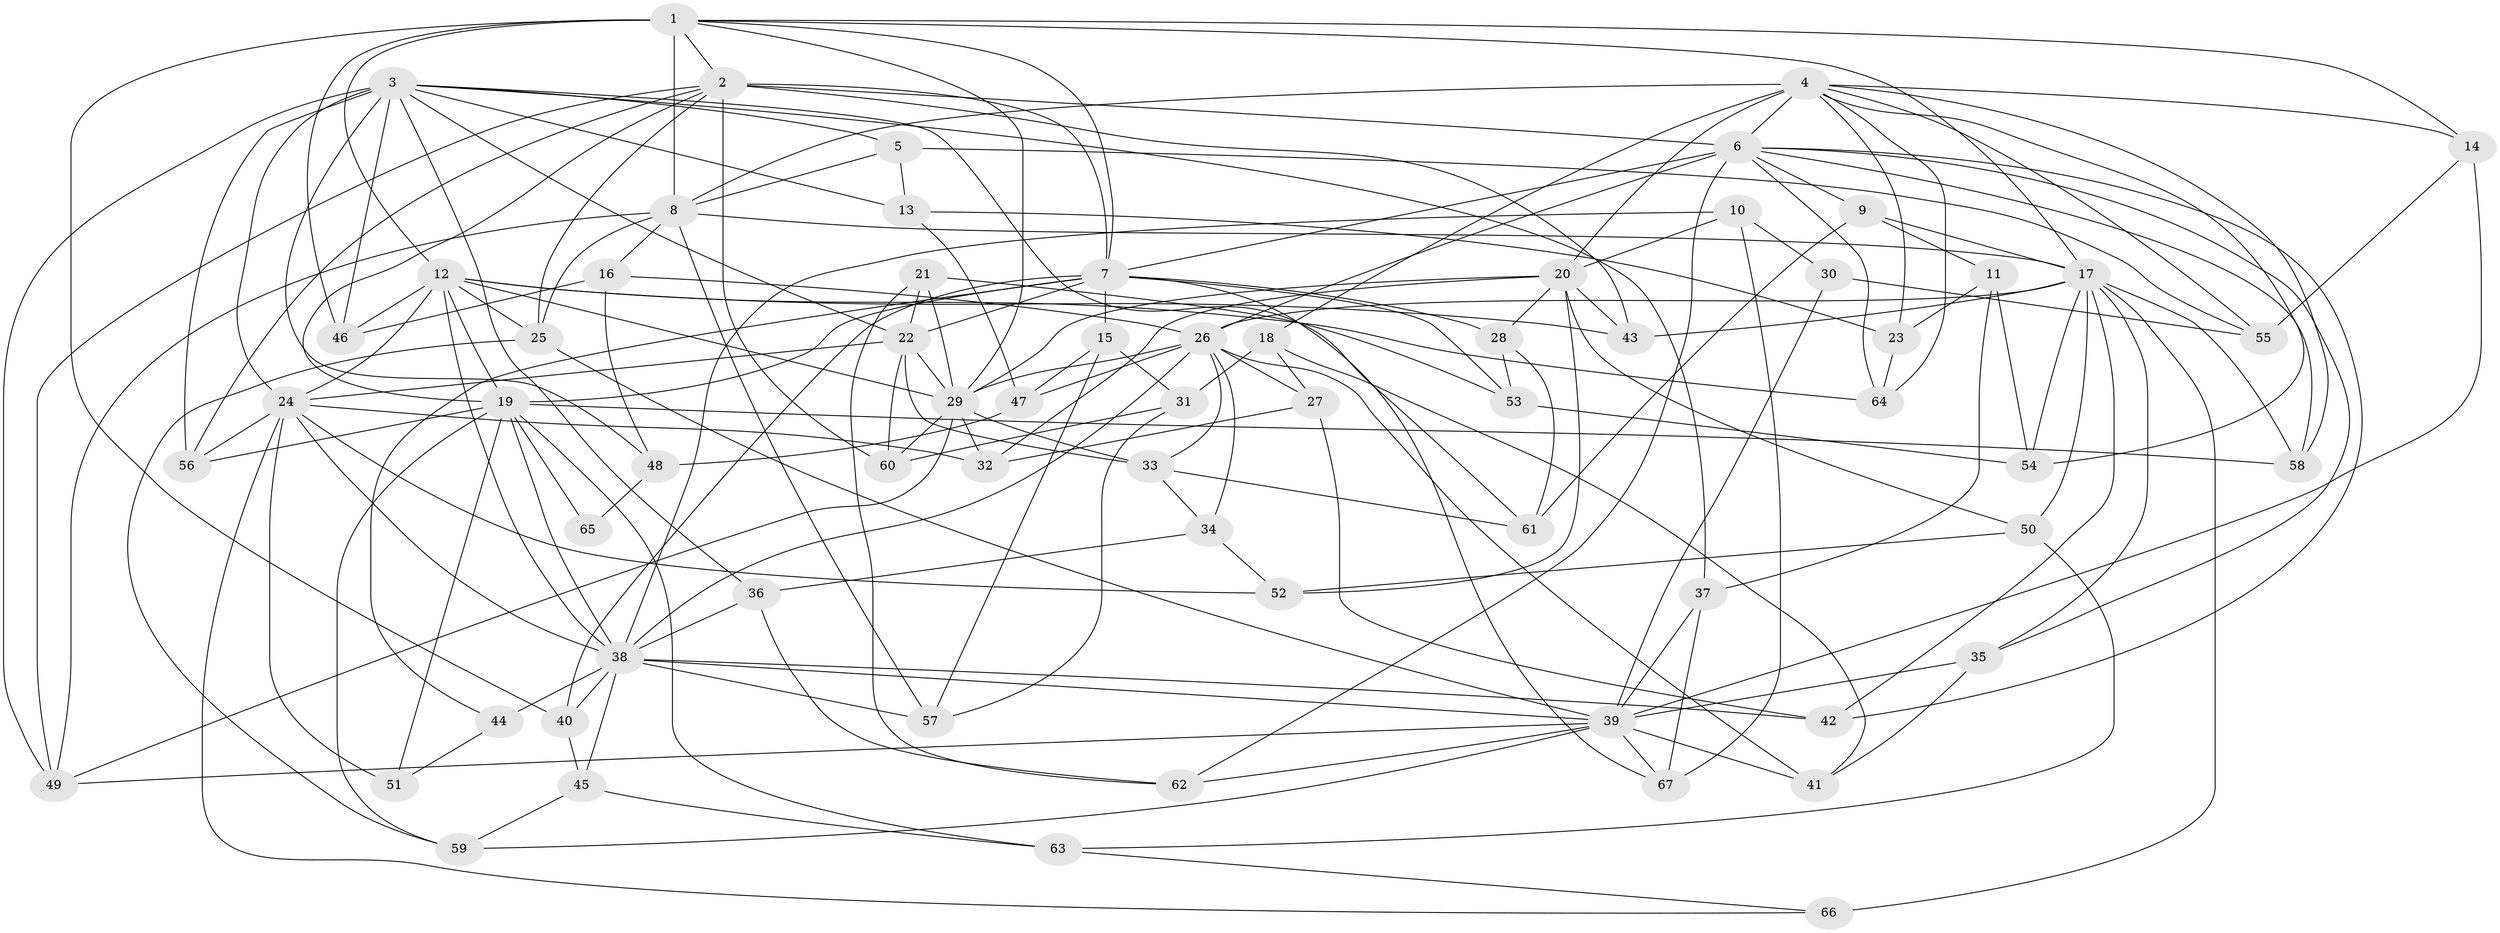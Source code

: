 // original degree distribution, {4: 1.0}
// Generated by graph-tools (version 1.1) at 2025/37/03/09/25 02:37:57]
// undirected, 67 vertices, 181 edges
graph export_dot {
graph [start="1"]
  node [color=gray90,style=filled];
  1;
  2;
  3;
  4;
  5;
  6;
  7;
  8;
  9;
  10;
  11;
  12;
  13;
  14;
  15;
  16;
  17;
  18;
  19;
  20;
  21;
  22;
  23;
  24;
  25;
  26;
  27;
  28;
  29;
  30;
  31;
  32;
  33;
  34;
  35;
  36;
  37;
  38;
  39;
  40;
  41;
  42;
  43;
  44;
  45;
  46;
  47;
  48;
  49;
  50;
  51;
  52;
  53;
  54;
  55;
  56;
  57;
  58;
  59;
  60;
  61;
  62;
  63;
  64;
  65;
  66;
  67;
  1 -- 2 [weight=1.0];
  1 -- 7 [weight=1.0];
  1 -- 8 [weight=3.0];
  1 -- 12 [weight=2.0];
  1 -- 14 [weight=1.0];
  1 -- 17 [weight=1.0];
  1 -- 29 [weight=1.0];
  1 -- 40 [weight=1.0];
  1 -- 46 [weight=1.0];
  2 -- 6 [weight=3.0];
  2 -- 7 [weight=1.0];
  2 -- 19 [weight=1.0];
  2 -- 25 [weight=1.0];
  2 -- 43 [weight=1.0];
  2 -- 49 [weight=2.0];
  2 -- 56 [weight=1.0];
  2 -- 60 [weight=1.0];
  3 -- 5 [weight=1.0];
  3 -- 13 [weight=1.0];
  3 -- 22 [weight=1.0];
  3 -- 24 [weight=1.0];
  3 -- 36 [weight=1.0];
  3 -- 37 [weight=1.0];
  3 -- 46 [weight=2.0];
  3 -- 48 [weight=1.0];
  3 -- 49 [weight=1.0];
  3 -- 56 [weight=1.0];
  3 -- 61 [weight=1.0];
  4 -- 6 [weight=1.0];
  4 -- 8 [weight=1.0];
  4 -- 14 [weight=1.0];
  4 -- 18 [weight=1.0];
  4 -- 20 [weight=3.0];
  4 -- 23 [weight=1.0];
  4 -- 54 [weight=1.0];
  4 -- 55 [weight=1.0];
  4 -- 58 [weight=1.0];
  4 -- 64 [weight=1.0];
  5 -- 8 [weight=1.0];
  5 -- 13 [weight=1.0];
  5 -- 55 [weight=1.0];
  6 -- 7 [weight=1.0];
  6 -- 9 [weight=1.0];
  6 -- 26 [weight=1.0];
  6 -- 35 [weight=1.0];
  6 -- 42 [weight=1.0];
  6 -- 58 [weight=1.0];
  6 -- 62 [weight=1.0];
  6 -- 64 [weight=1.0];
  7 -- 15 [weight=1.0];
  7 -- 19 [weight=1.0];
  7 -- 22 [weight=1.0];
  7 -- 28 [weight=1.0];
  7 -- 40 [weight=1.0];
  7 -- 44 [weight=2.0];
  7 -- 53 [weight=1.0];
  7 -- 67 [weight=1.0];
  8 -- 16 [weight=1.0];
  8 -- 17 [weight=1.0];
  8 -- 25 [weight=1.0];
  8 -- 49 [weight=1.0];
  8 -- 57 [weight=1.0];
  9 -- 11 [weight=1.0];
  9 -- 17 [weight=1.0];
  9 -- 61 [weight=1.0];
  10 -- 20 [weight=1.0];
  10 -- 30 [weight=1.0];
  10 -- 38 [weight=1.0];
  10 -- 67 [weight=1.0];
  11 -- 23 [weight=1.0];
  11 -- 37 [weight=1.0];
  11 -- 54 [weight=1.0];
  12 -- 19 [weight=1.0];
  12 -- 24 [weight=1.0];
  12 -- 25 [weight=2.0];
  12 -- 29 [weight=1.0];
  12 -- 38 [weight=1.0];
  12 -- 43 [weight=1.0];
  12 -- 46 [weight=2.0];
  12 -- 64 [weight=1.0];
  13 -- 23 [weight=1.0];
  13 -- 47 [weight=1.0];
  14 -- 39 [weight=1.0];
  14 -- 55 [weight=1.0];
  15 -- 31 [weight=1.0];
  15 -- 47 [weight=1.0];
  15 -- 57 [weight=1.0];
  16 -- 26 [weight=1.0];
  16 -- 46 [weight=1.0];
  16 -- 48 [weight=1.0];
  17 -- 26 [weight=1.0];
  17 -- 35 [weight=1.0];
  17 -- 42 [weight=1.0];
  17 -- 43 [weight=1.0];
  17 -- 50 [weight=1.0];
  17 -- 54 [weight=1.0];
  17 -- 58 [weight=1.0];
  17 -- 66 [weight=2.0];
  18 -- 27 [weight=1.0];
  18 -- 31 [weight=1.0];
  18 -- 41 [weight=1.0];
  19 -- 38 [weight=1.0];
  19 -- 51 [weight=1.0];
  19 -- 56 [weight=1.0];
  19 -- 58 [weight=1.0];
  19 -- 59 [weight=1.0];
  19 -- 63 [weight=1.0];
  19 -- 65 [weight=3.0];
  20 -- 28 [weight=1.0];
  20 -- 29 [weight=1.0];
  20 -- 32 [weight=1.0];
  20 -- 43 [weight=1.0];
  20 -- 50 [weight=1.0];
  20 -- 52 [weight=1.0];
  21 -- 22 [weight=1.0];
  21 -- 29 [weight=1.0];
  21 -- 53 [weight=1.0];
  21 -- 62 [weight=1.0];
  22 -- 24 [weight=1.0];
  22 -- 29 [weight=1.0];
  22 -- 33 [weight=4.0];
  22 -- 60 [weight=1.0];
  23 -- 64 [weight=1.0];
  24 -- 32 [weight=1.0];
  24 -- 38 [weight=1.0];
  24 -- 51 [weight=2.0];
  24 -- 52 [weight=1.0];
  24 -- 56 [weight=1.0];
  24 -- 66 [weight=1.0];
  25 -- 39 [weight=1.0];
  25 -- 59 [weight=1.0];
  26 -- 27 [weight=1.0];
  26 -- 29 [weight=1.0];
  26 -- 33 [weight=1.0];
  26 -- 34 [weight=1.0];
  26 -- 38 [weight=1.0];
  26 -- 41 [weight=1.0];
  26 -- 47 [weight=1.0];
  27 -- 32 [weight=1.0];
  27 -- 42 [weight=1.0];
  28 -- 53 [weight=1.0];
  28 -- 61 [weight=1.0];
  29 -- 32 [weight=1.0];
  29 -- 33 [weight=1.0];
  29 -- 49 [weight=1.0];
  29 -- 60 [weight=1.0];
  30 -- 39 [weight=2.0];
  30 -- 55 [weight=1.0];
  31 -- 57 [weight=1.0];
  31 -- 60 [weight=1.0];
  33 -- 34 [weight=1.0];
  33 -- 61 [weight=1.0];
  34 -- 36 [weight=1.0];
  34 -- 52 [weight=1.0];
  35 -- 39 [weight=1.0];
  35 -- 41 [weight=1.0];
  36 -- 38 [weight=1.0];
  36 -- 62 [weight=1.0];
  37 -- 39 [weight=1.0];
  37 -- 67 [weight=1.0];
  38 -- 39 [weight=1.0];
  38 -- 40 [weight=1.0];
  38 -- 42 [weight=1.0];
  38 -- 44 [weight=1.0];
  38 -- 45 [weight=1.0];
  38 -- 57 [weight=1.0];
  39 -- 41 [weight=1.0];
  39 -- 49 [weight=1.0];
  39 -- 59 [weight=1.0];
  39 -- 62 [weight=1.0];
  39 -- 67 [weight=1.0];
  40 -- 45 [weight=1.0];
  44 -- 51 [weight=1.0];
  45 -- 59 [weight=1.0];
  45 -- 63 [weight=1.0];
  47 -- 48 [weight=1.0];
  48 -- 65 [weight=1.0];
  50 -- 52 [weight=1.0];
  50 -- 63 [weight=1.0];
  53 -- 54 [weight=1.0];
  63 -- 66 [weight=1.0];
}
